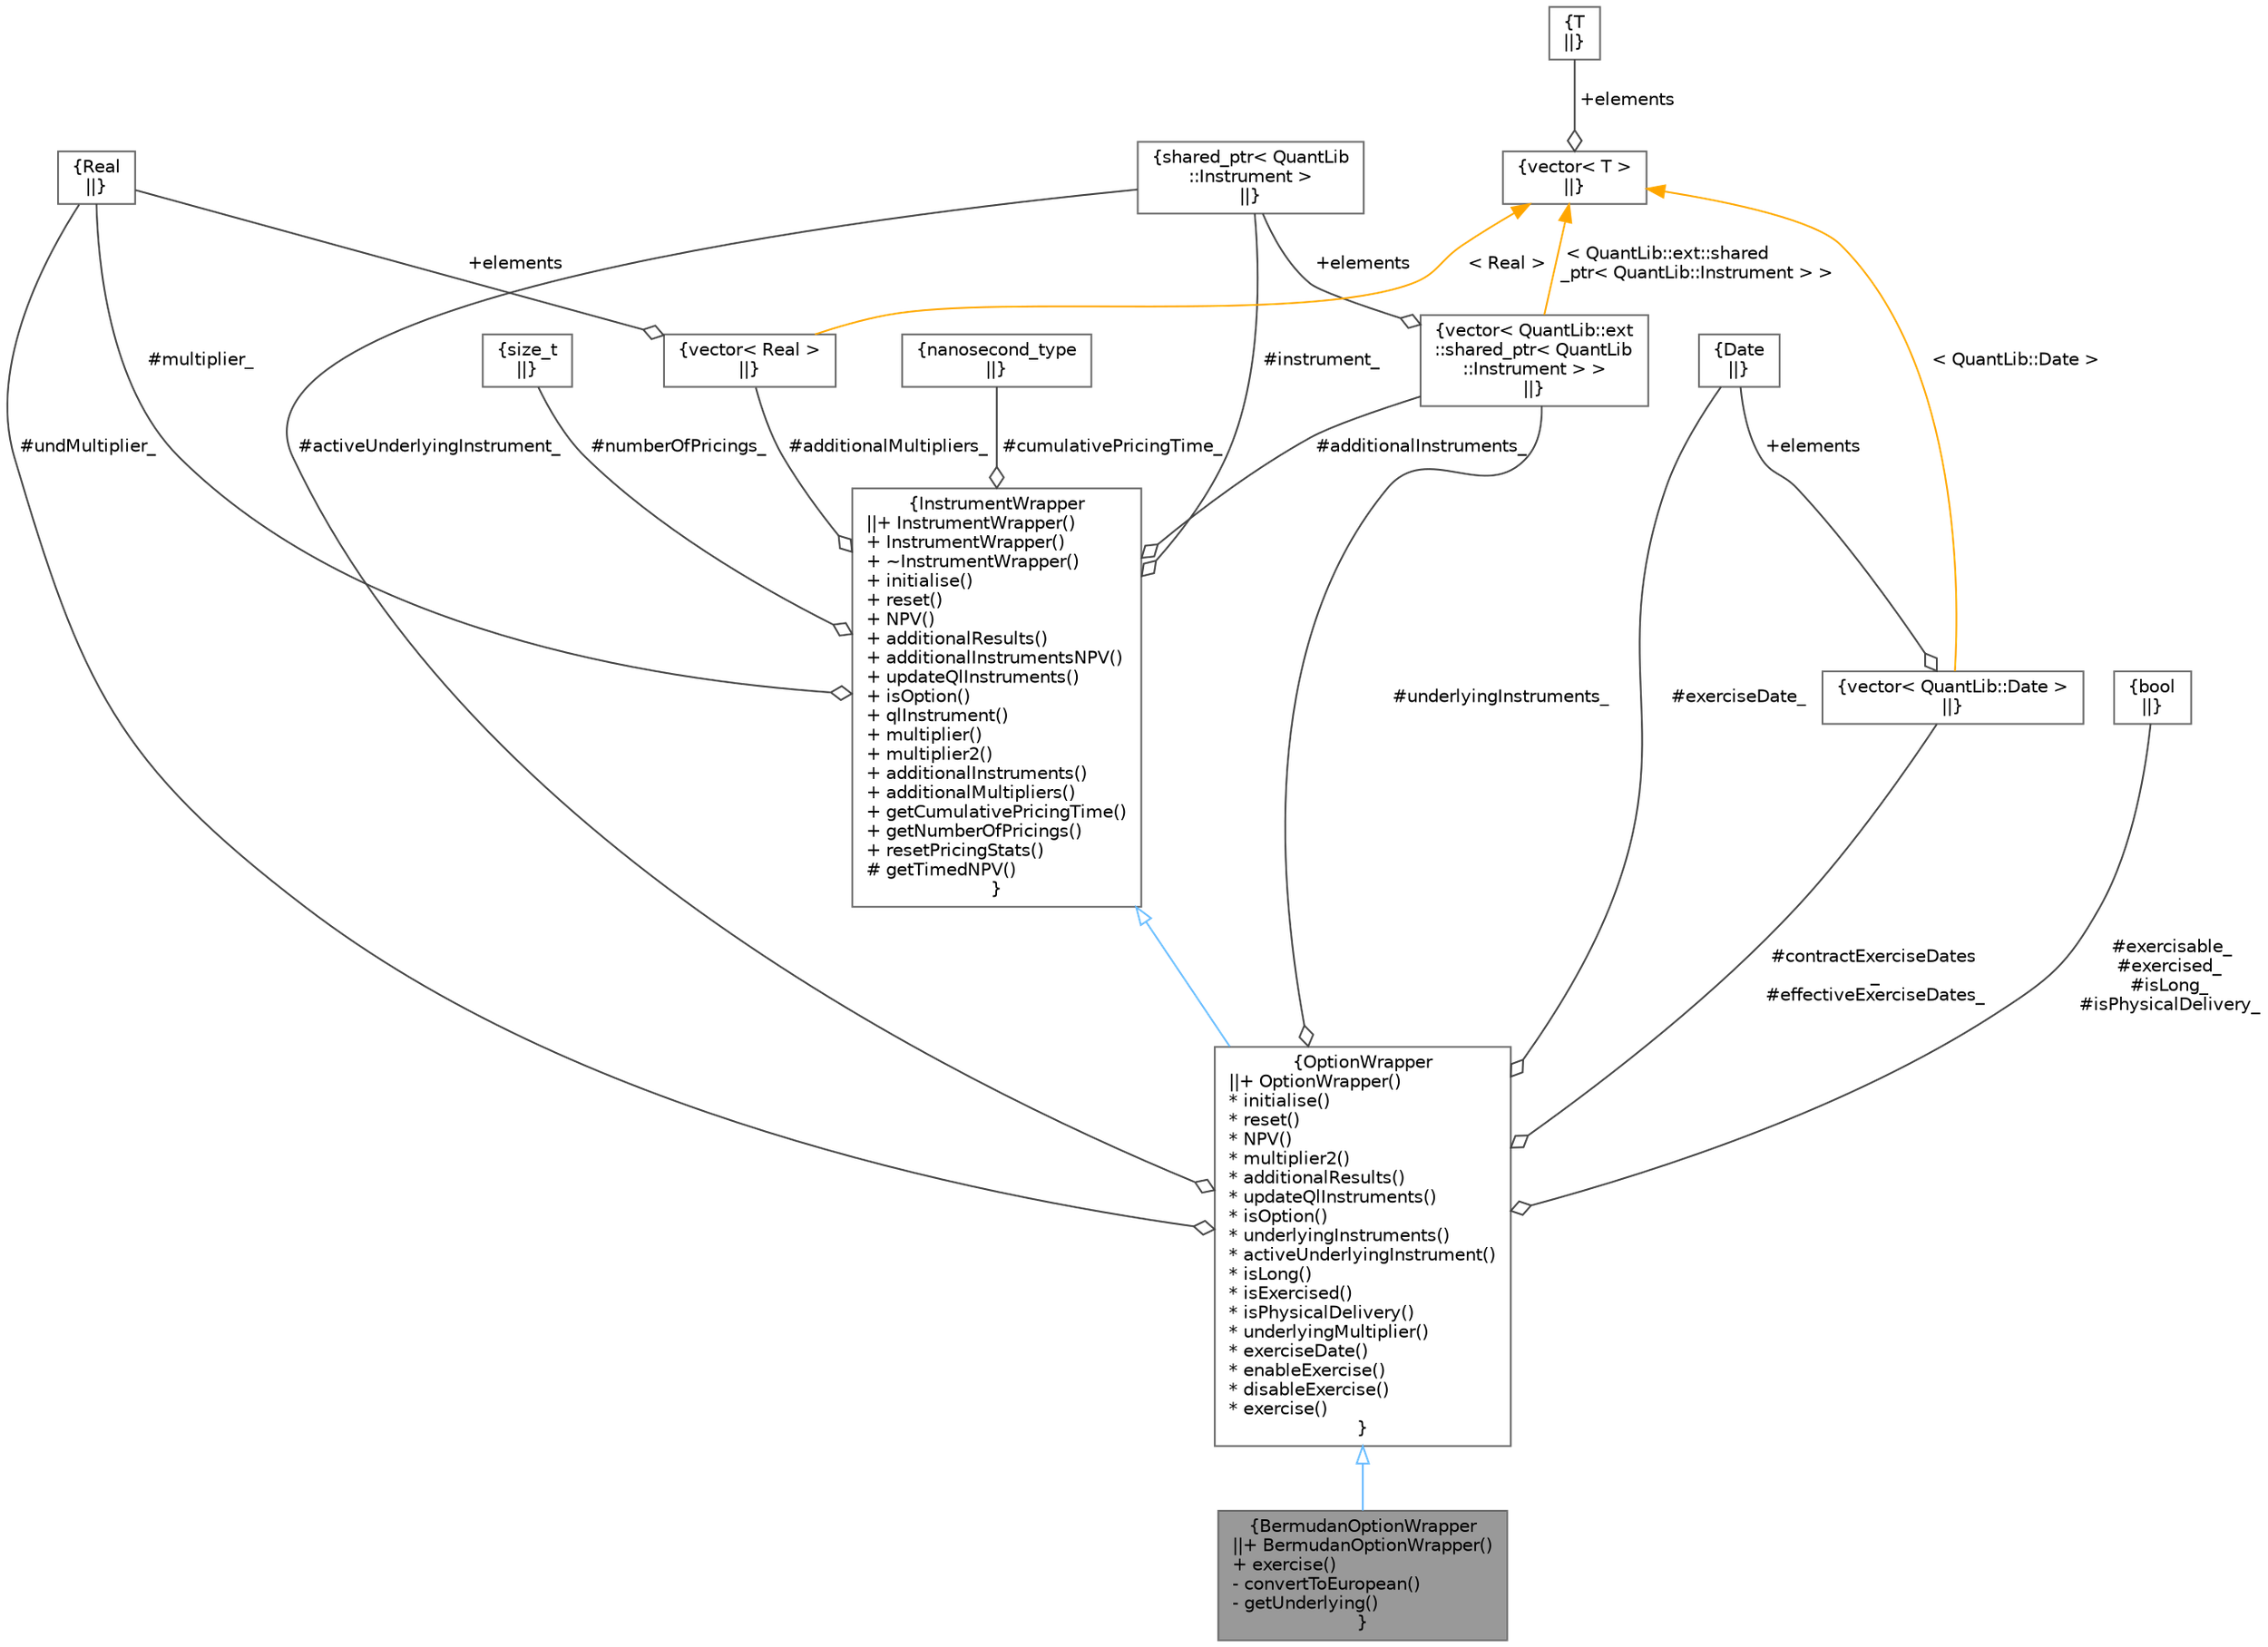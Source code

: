 digraph "BermudanOptionWrapper"
{
 // INTERACTIVE_SVG=YES
 // LATEX_PDF_SIZE
  bgcolor="transparent";
  edge [fontname=Helvetica,fontsize=10,labelfontname=Helvetica,labelfontsize=10];
  node [fontname=Helvetica,fontsize=10,shape=box,height=0.2,width=0.4];
  Node1 [label="{BermudanOptionWrapper\n||+ BermudanOptionWrapper()\l+ exercise()\l- convertToEuropean()\l- getUnderlying()\l}",height=0.2,width=0.4,color="gray40", fillcolor="grey60", style="filled", fontcolor="black",tooltip="Bermudan Option Wrapper."];
  Node2 -> Node1 [dir="back",color="steelblue1",style="solid",arrowtail="onormal"];
  Node2 [label="{OptionWrapper\n||+ OptionWrapper()\l* initialise()\l* reset()\l* NPV()\l* multiplier2()\l* additionalResults()\l* updateQlInstruments()\l* isOption()\l* underlyingInstruments()\l* activeUnderlyingInstrument()\l* isLong()\l* isExercised()\l* isPhysicalDelivery()\l* underlyingMultiplier()\l* exerciseDate()\l* enableExercise()\l* disableExercise()\l* exercise()\l}",height=0.2,width=0.4,color="gray40", fillcolor="white", style="filled",URL="$classore_1_1data_1_1_option_wrapper.html",tooltip="Option Wrapper."];
  Node3 -> Node2 [dir="back",color="steelblue1",style="solid",arrowtail="onormal"];
  Node3 [label="{InstrumentWrapper\n||+ InstrumentWrapper()\l+ InstrumentWrapper()\l+ ~InstrumentWrapper()\l+ initialise()\l+ reset()\l+ NPV()\l+ additionalResults()\l+ additionalInstrumentsNPV()\l+ updateQlInstruments()\l+ isOption()\l+ qlInstrument()\l+ multiplier()\l+ multiplier2()\l+ additionalInstruments()\l+ additionalMultipliers()\l+ getCumulativePricingTime()\l+ getNumberOfPricings()\l+ resetPricingStats()\l# getTimedNPV()\l}",height=0.2,width=0.4,color="gray40", fillcolor="white", style="filled",URL="$classore_1_1data_1_1_instrument_wrapper.html",tooltip="Instrument Wrapper."];
  Node4 -> Node3 [color="grey25",style="solid",label=" #instrument_" ,arrowhead="odiamond"];
  Node4 [label="{shared_ptr\< QuantLib\l::Instrument \>\n||}",height=0.2,width=0.4,color="gray40", fillcolor="white", style="filled",tooltip=" "];
  Node5 -> Node3 [color="grey25",style="solid",label=" #multiplier_" ,arrowhead="odiamond"];
  Node5 [label="{Real\n||}",height=0.2,width=0.4,color="gray40", fillcolor="white", style="filled",tooltip=" "];
  Node6 -> Node3 [color="grey25",style="solid",label=" #additionalInstruments_" ,arrowhead="odiamond"];
  Node6 [label="{vector\< QuantLib::ext\l::shared_ptr\< QuantLib\l::Instrument \> \>\n||}",height=0.2,width=0.4,color="gray40", fillcolor="white", style="filled",tooltip=" "];
  Node4 -> Node6 [color="grey25",style="solid",label=" +elements" ,arrowhead="odiamond"];
  Node7 -> Node6 [dir="back",color="orange",style="solid",label=" \< QuantLib::ext::shared\l_ptr\< QuantLib::Instrument \> \>" ];
  Node7 [label="{vector\< T \>\n||}",height=0.2,width=0.4,color="gray40", fillcolor="white", style="filled",tooltip=" "];
  Node8 -> Node7 [color="grey25",style="solid",label=" +elements" ,arrowhead="odiamond"];
  Node8 [label="{T\n||}",height=0.2,width=0.4,color="gray40", fillcolor="white", style="filled",tooltip=" "];
  Node9 -> Node3 [color="grey25",style="solid",label=" #additionalMultipliers_" ,arrowhead="odiamond"];
  Node9 [label="{vector\< Real \>\n||}",height=0.2,width=0.4,color="gray40", fillcolor="white", style="filled",tooltip=" "];
  Node5 -> Node9 [color="grey25",style="solid",label=" +elements" ,arrowhead="odiamond"];
  Node7 -> Node9 [dir="back",color="orange",style="solid",label=" \< Real \>" ];
  Node10 -> Node3 [color="grey25",style="solid",label=" #numberOfPricings_" ,arrowhead="odiamond"];
  Node10 [label="{size_t\n||}",height=0.2,width=0.4,color="gray40", fillcolor="white", style="filled",tooltip=" "];
  Node11 -> Node3 [color="grey25",style="solid",label=" #cumulativePricingTime_" ,arrowhead="odiamond"];
  Node11 [label="{nanosecond_type\n||}",height=0.2,width=0.4,color="gray40", fillcolor="white", style="filled",tooltip=" "];
  Node12 -> Node2 [color="grey25",style="solid",label=" #exercisable_\n#exercised_\n#isLong_\n#isPhysicalDelivery_" ,arrowhead="odiamond"];
  Node12 [label="{bool\n||}",height=0.2,width=0.4,color="gray40", fillcolor="white", style="filled",URL="$classbool.html",tooltip=" "];
  Node13 -> Node2 [color="grey25",style="solid",label=" #contractExerciseDates\l_\n#effectiveExerciseDates_" ,arrowhead="odiamond"];
  Node13 [label="{vector\< QuantLib::Date \>\n||}",height=0.2,width=0.4,color="gray40", fillcolor="white", style="filled",tooltip=" "];
  Node14 -> Node13 [color="grey25",style="solid",label=" +elements" ,arrowhead="odiamond"];
  Node14 [label="{Date\n||}",height=0.2,width=0.4,color="gray40", fillcolor="white", style="filled",tooltip=" "];
  Node7 -> Node13 [dir="back",color="orange",style="solid",label=" \< QuantLib::Date \>" ];
  Node6 -> Node2 [color="grey25",style="solid",label=" #underlyingInstruments_" ,arrowhead="odiamond"];
  Node4 -> Node2 [color="grey25",style="solid",label=" #activeUnderlyingInstrument_" ,arrowhead="odiamond"];
  Node5 -> Node2 [color="grey25",style="solid",label=" #undMultiplier_" ,arrowhead="odiamond"];
  Node14 -> Node2 [color="grey25",style="solid",label=" #exerciseDate_" ,arrowhead="odiamond"];
}
